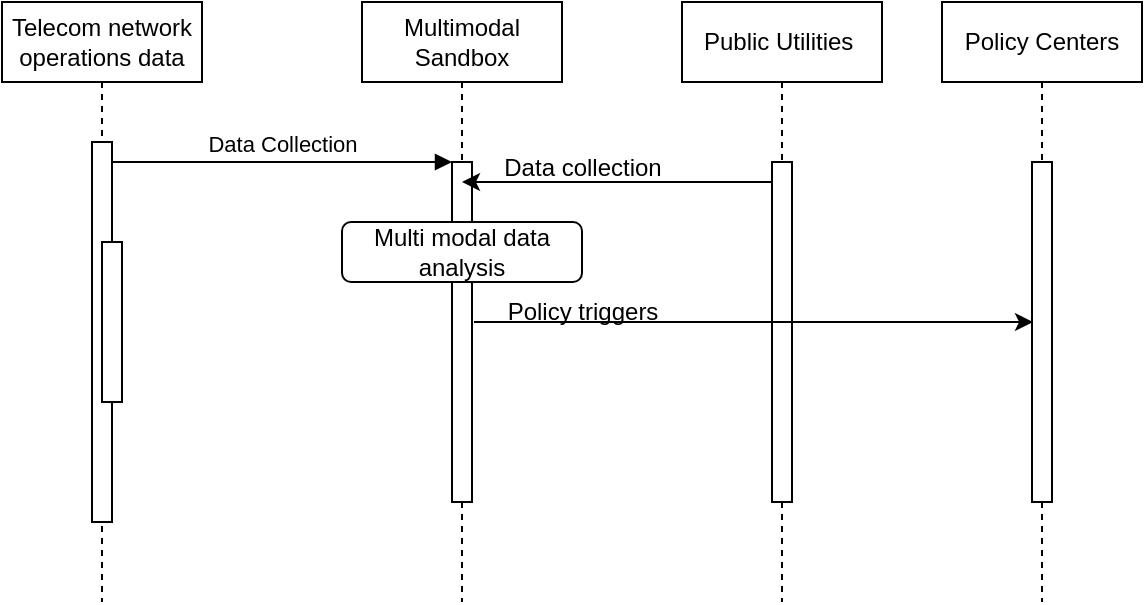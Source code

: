 <mxfile version="22.1.20" type="github">
  <diagram name="Page-1" id="2YBvvXClWsGukQMizWep">
    <mxGraphModel dx="579" dy="455" grid="1" gridSize="10" guides="1" tooltips="1" connect="1" arrows="1" fold="1" page="1" pageScale="1" pageWidth="850" pageHeight="1100" math="0" shadow="0">
      <root>
        <mxCell id="0" />
        <mxCell id="1" parent="0" />
        <mxCell id="IPJi92KS3X7LcBnPBbyG-1" value="Telecom network operations data" style="shape=umlLifeline;perimeter=lifelinePerimeter;whiteSpace=wrap;html=1;container=0;dropTarget=0;collapsible=0;recursiveResize=0;outlineConnect=0;portConstraint=eastwest;newEdgeStyle={&quot;edgeStyle&quot;:&quot;elbowEdgeStyle&quot;,&quot;elbow&quot;:&quot;vertical&quot;,&quot;curved&quot;:0,&quot;rounded&quot;:0};" vertex="1" parent="1">
          <mxGeometry x="20" y="40" width="100" height="300" as="geometry" />
        </mxCell>
        <mxCell id="IPJi92KS3X7LcBnPBbyG-2" value="" style="html=1;points=[];perimeter=orthogonalPerimeter;outlineConnect=0;targetShapes=umlLifeline;portConstraint=eastwest;newEdgeStyle={&quot;edgeStyle&quot;:&quot;elbowEdgeStyle&quot;,&quot;elbow&quot;:&quot;vertical&quot;,&quot;curved&quot;:0,&quot;rounded&quot;:0};" vertex="1" parent="IPJi92KS3X7LcBnPBbyG-1">
          <mxGeometry x="45" y="70" width="10" height="190" as="geometry" />
        </mxCell>
        <mxCell id="IPJi92KS3X7LcBnPBbyG-3" value="" style="html=1;points=[];perimeter=orthogonalPerimeter;outlineConnect=0;targetShapes=umlLifeline;portConstraint=eastwest;newEdgeStyle={&quot;edgeStyle&quot;:&quot;elbowEdgeStyle&quot;,&quot;elbow&quot;:&quot;vertical&quot;,&quot;curved&quot;:0,&quot;rounded&quot;:0};" vertex="1" parent="IPJi92KS3X7LcBnPBbyG-1">
          <mxGeometry x="50" y="120" width="10" height="80" as="geometry" />
        </mxCell>
        <mxCell id="IPJi92KS3X7LcBnPBbyG-4" value="Multimodal Sandbox" style="shape=umlLifeline;perimeter=lifelinePerimeter;whiteSpace=wrap;html=1;container=0;dropTarget=0;collapsible=0;recursiveResize=0;outlineConnect=0;portConstraint=eastwest;newEdgeStyle={&quot;edgeStyle&quot;:&quot;elbowEdgeStyle&quot;,&quot;elbow&quot;:&quot;vertical&quot;,&quot;curved&quot;:0,&quot;rounded&quot;:0};" vertex="1" parent="1">
          <mxGeometry x="200" y="40" width="100" height="300" as="geometry" />
        </mxCell>
        <mxCell id="IPJi92KS3X7LcBnPBbyG-5" value="" style="html=1;points=[];perimeter=orthogonalPerimeter;outlineConnect=0;targetShapes=umlLifeline;portConstraint=eastwest;newEdgeStyle={&quot;edgeStyle&quot;:&quot;elbowEdgeStyle&quot;,&quot;elbow&quot;:&quot;vertical&quot;,&quot;curved&quot;:0,&quot;rounded&quot;:0};" vertex="1" parent="IPJi92KS3X7LcBnPBbyG-4">
          <mxGeometry x="45" y="80" width="10" height="170" as="geometry" />
        </mxCell>
        <mxCell id="IPJi92KS3X7LcBnPBbyG-6" value="Data Collection" style="html=1;verticalAlign=bottom;endArrow=block;edgeStyle=elbowEdgeStyle;elbow=vertical;curved=0;rounded=0;" edge="1" parent="1" source="IPJi92KS3X7LcBnPBbyG-2" target="IPJi92KS3X7LcBnPBbyG-5">
          <mxGeometry relative="1" as="geometry">
            <mxPoint x="175" y="130" as="sourcePoint" />
            <Array as="points">
              <mxPoint x="160" y="120" />
            </Array>
            <mxPoint as="offset" />
          </mxGeometry>
        </mxCell>
        <mxCell id="IPJi92KS3X7LcBnPBbyG-7" value="Public Utilities&amp;nbsp;" style="shape=umlLifeline;perimeter=lifelinePerimeter;whiteSpace=wrap;html=1;container=0;dropTarget=0;collapsible=0;recursiveResize=0;outlineConnect=0;portConstraint=eastwest;newEdgeStyle={&quot;edgeStyle&quot;:&quot;elbowEdgeStyle&quot;,&quot;elbow&quot;:&quot;vertical&quot;,&quot;curved&quot;:0,&quot;rounded&quot;:0};" vertex="1" parent="1">
          <mxGeometry x="360" y="40" width="100" height="300" as="geometry" />
        </mxCell>
        <mxCell id="IPJi92KS3X7LcBnPBbyG-8" value="" style="html=1;points=[];perimeter=orthogonalPerimeter;outlineConnect=0;targetShapes=umlLifeline;portConstraint=eastwest;newEdgeStyle={&quot;edgeStyle&quot;:&quot;elbowEdgeStyle&quot;,&quot;elbow&quot;:&quot;vertical&quot;,&quot;curved&quot;:0,&quot;rounded&quot;:0};" vertex="1" parent="IPJi92KS3X7LcBnPBbyG-7">
          <mxGeometry x="45" y="80" width="10" height="170" as="geometry" />
        </mxCell>
        <mxCell id="IPJi92KS3X7LcBnPBbyG-9" value="Policy Centers" style="shape=umlLifeline;perimeter=lifelinePerimeter;whiteSpace=wrap;html=1;container=0;dropTarget=0;collapsible=0;recursiveResize=0;outlineConnect=0;portConstraint=eastwest;newEdgeStyle={&quot;edgeStyle&quot;:&quot;elbowEdgeStyle&quot;,&quot;elbow&quot;:&quot;vertical&quot;,&quot;curved&quot;:0,&quot;rounded&quot;:0};" vertex="1" parent="1">
          <mxGeometry x="490" y="40" width="100" height="300" as="geometry" />
        </mxCell>
        <mxCell id="IPJi92KS3X7LcBnPBbyG-10" value="" style="html=1;points=[];perimeter=orthogonalPerimeter;outlineConnect=0;targetShapes=umlLifeline;portConstraint=eastwest;newEdgeStyle={&quot;edgeStyle&quot;:&quot;elbowEdgeStyle&quot;,&quot;elbow&quot;:&quot;vertical&quot;,&quot;curved&quot;:0,&quot;rounded&quot;:0};" vertex="1" parent="IPJi92KS3X7LcBnPBbyG-9">
          <mxGeometry x="45" y="80" width="10" height="170" as="geometry" />
        </mxCell>
        <mxCell id="IPJi92KS3X7LcBnPBbyG-11" value="" style="endArrow=classic;html=1;rounded=0;" edge="1" parent="1">
          <mxGeometry width="50" height="50" relative="1" as="geometry">
            <mxPoint x="405" y="130" as="sourcePoint" />
            <mxPoint x="250" y="130" as="targetPoint" />
          </mxGeometry>
        </mxCell>
        <mxCell id="IPJi92KS3X7LcBnPBbyG-12" value="Multi modal data analysis" style="rounded=1;whiteSpace=wrap;html=1;" vertex="1" parent="1">
          <mxGeometry x="190" y="150" width="120" height="30" as="geometry" />
        </mxCell>
        <mxCell id="IPJi92KS3X7LcBnPBbyG-13" value="Data collection" style="text;html=1;align=center;verticalAlign=middle;resizable=0;points=[];autosize=1;strokeColor=none;fillColor=none;" vertex="1" parent="1">
          <mxGeometry x="260" y="108" width="100" height="30" as="geometry" />
        </mxCell>
        <mxCell id="IPJi92KS3X7LcBnPBbyG-14" value="" style="endArrow=classic;html=1;rounded=0;" edge="1" parent="1">
          <mxGeometry width="50" height="50" relative="1" as="geometry">
            <mxPoint x="256" y="200" as="sourcePoint" />
            <mxPoint x="535.5" y="200" as="targetPoint" />
          </mxGeometry>
        </mxCell>
        <mxCell id="IPJi92KS3X7LcBnPBbyG-15" value="Policy triggers" style="text;html=1;align=center;verticalAlign=middle;resizable=0;points=[];autosize=1;strokeColor=none;fillColor=none;" vertex="1" parent="1">
          <mxGeometry x="260" y="180" width="100" height="30" as="geometry" />
        </mxCell>
      </root>
    </mxGraphModel>
  </diagram>
</mxfile>
